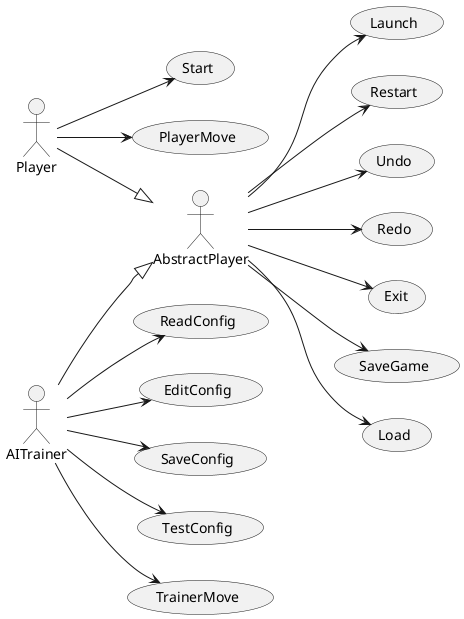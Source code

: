 @startuml UseCases
left to right direction
actor Player
actor AITrainer
actor AbstractPlayer

AITrainer -down-|> AbstractPlayer
Player -down-|> AbstractPlayer

usecase Launch
usecase Start
usecase PlayerMove
usecase Restart
usecase Undo
usecase Redo
usecase Exit
usecase SaveGame
usecase Load

AbstractPlayer --> Launch
' AbstractPlayer --> Move
AbstractPlayer --> Undo
AbstractPlayer --> Redo
AbstractPlayer --> Exit
AbstractPlayer --> SaveGame
AbstractPlayer --> Restart
AbstractPlayer --> Load

Player --> Start
Player --> PlayerMove

usecase ReadConfig
usecase EditConfig
usecase SaveConfig
usecase TestConfig
usecase TrainerMove

AITrainer --> ReadConfig
AITrainer --> EditConfig
AITrainer --> SaveConfig
AITrainer --> TestConfig
AITrainer --> TrainerMove

' EditConfig ..> Start :"include"
' EditConfig <.. SaveConfig :"extends"
@enduml